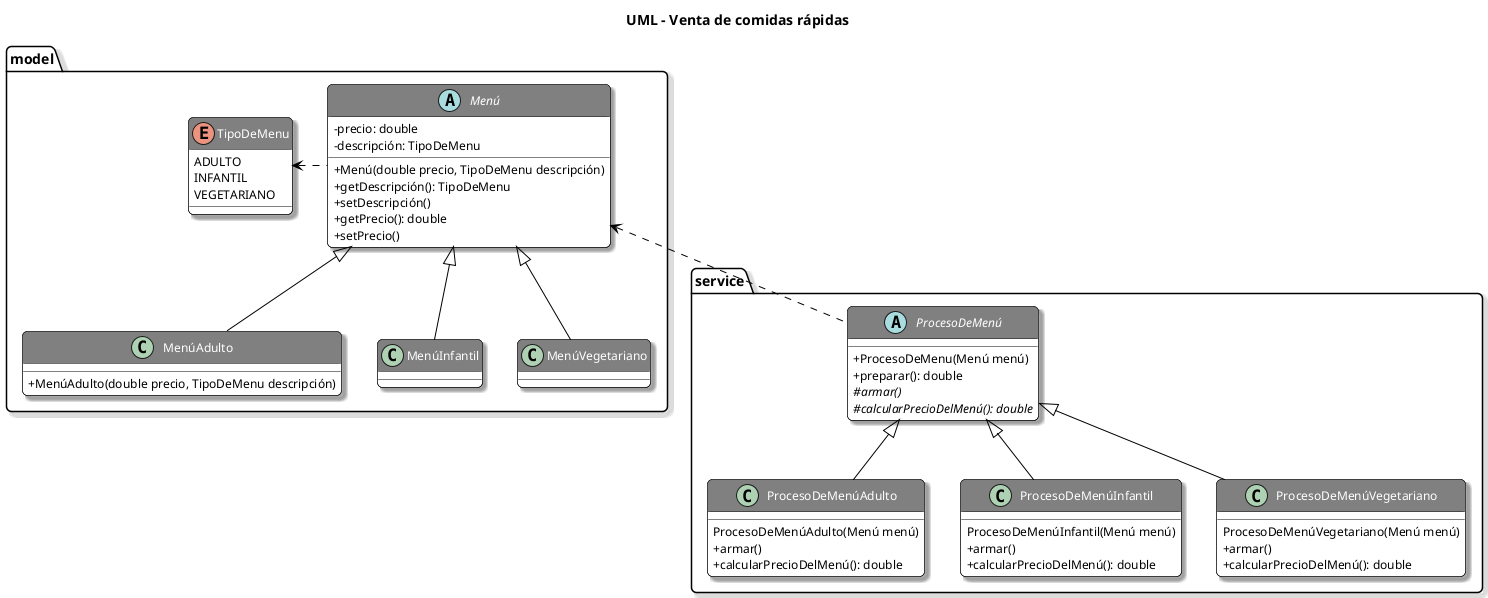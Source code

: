 @startuml
'https://plantuml.com/class-diagram

'___________STYLES___________
title UML - Venta de comidas rápidas
skinparam classAttributeIconSize 0
skinparam backgroundColor White
skinparam RoundCorner 10
skinparam Shadowing true

skinparam class {
    ArrowColor Black
    BackgroundColor White
    HeaderBackgroundColor Gray
    BorderColor Black
    FontColor White
    FontSize 14
    AttributeFontSize 12
}

skinparam object{
    ArrowColor Black
    BackgroundColor White
    BorderColor Black
    FontColor Black
    FontSize 14
    AttributeFontSize 12
}

skinparam note {
    BackgroundColor LightYellow
    BorderColor Black
}

'___________UML___________

package model{

abstract Menú{
-precio: double
-descripción: TipoDeMenu
+Menú(double precio, TipoDeMenu descripción)
+getDescripción(): TipoDeMenu
+setDescripción()
+getPrecio(): double
+setPrecio()
}

class MenúAdulto{
+MenúAdulto(double precio, TipoDeMenu descripción)
}

class MenúInfantil{
}

class MenúVegetariano{
}

enum TipoDeMenu{
ADULTO
INFANTIL
VEGETARIANO
}
}

package service{

abstract ProcesoDeMenú{
+ProcesoDeMenu(Menú menú)
+preparar(): double
#{abstract}armar()
#{abstract}calcularPrecioDelMenú(): double
}

class ProcesoDeMenúAdulto{
ProcesoDeMenúAdulto(Menú menú)
+armar()
+calcularPrecioDelMenú(): double
}

class ProcesoDeMenúInfantil{
ProcesoDeMenúInfantil(Menú menú)
+armar()
+calcularPrecioDelMenú(): double
}

class ProcesoDeMenúVegetariano{
ProcesoDeMenúVegetariano(Menú menú)
+armar()
+calcularPrecioDelMenú(): double
}

}

TipoDeMenu <. Menú

Menú <|-- MenúAdulto
Menú <|-- MenúInfantil
Menú <|-- MenúVegetariano

ProcesoDeMenú <|-- ProcesoDeMenúAdulto
ProcesoDeMenú <|-- ProcesoDeMenúInfantil
ProcesoDeMenú <|-- ProcesoDeMenúVegetariano

Menú <.. ProcesoDeMenú


@enduml